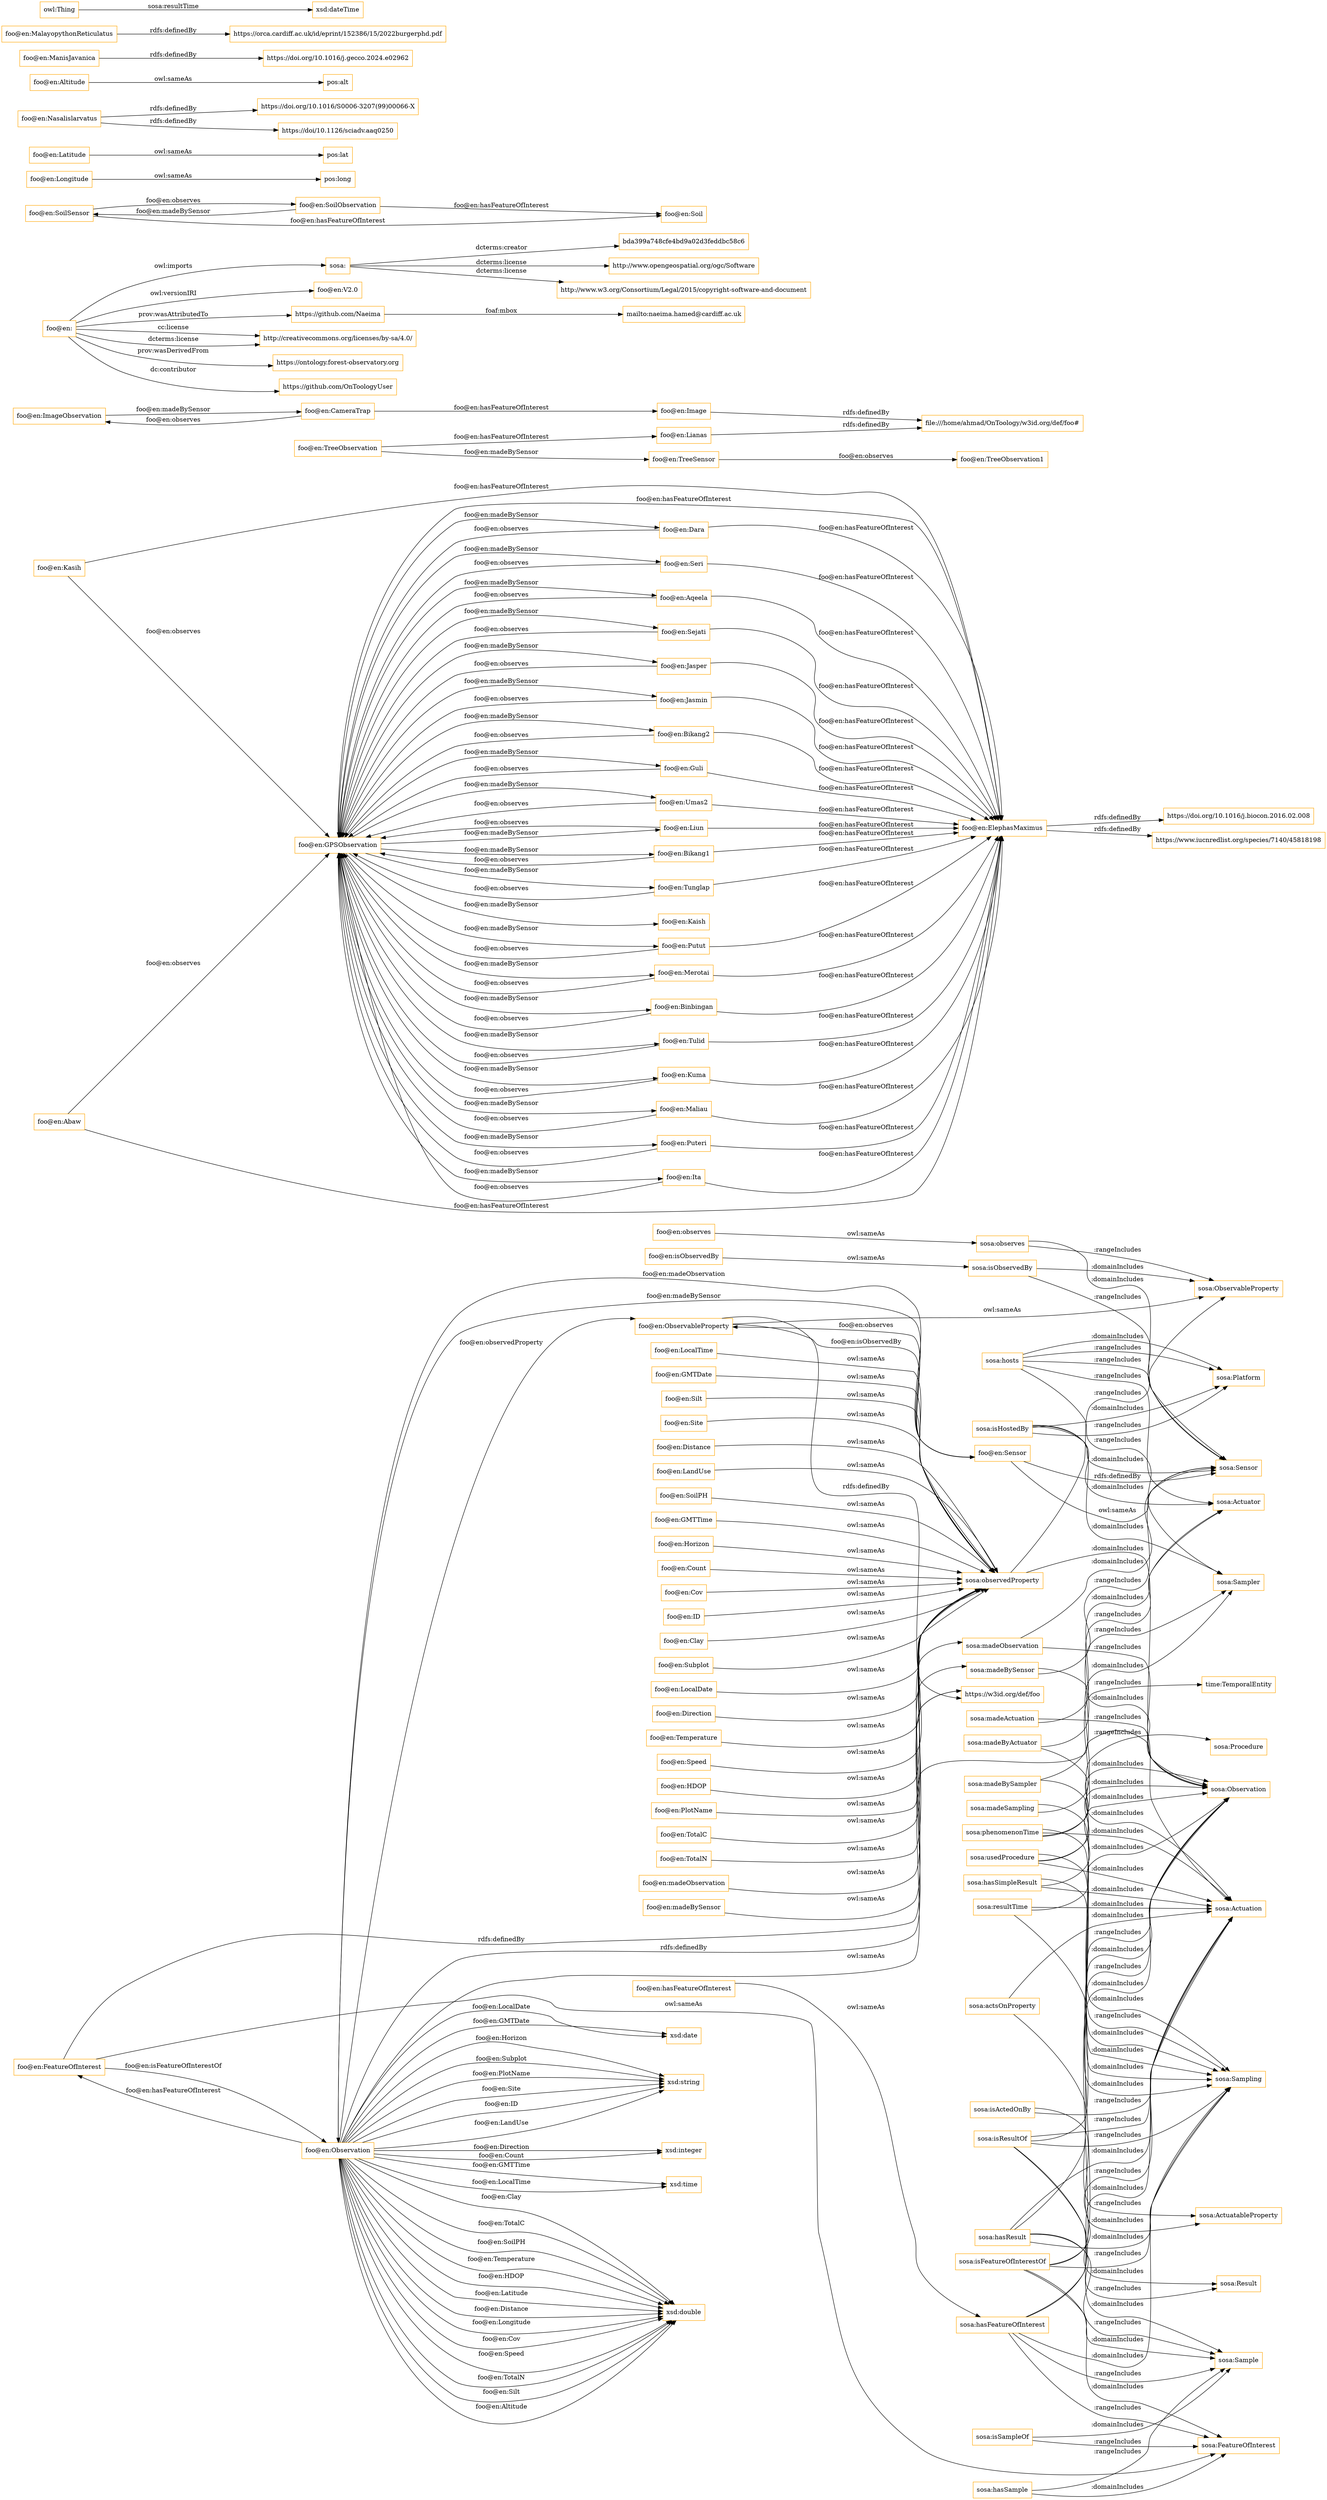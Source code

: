 digraph ar2dtool_diagram { 
rankdir=LR;
size="1501"
node [shape = rectangle, color="orange"]; "foo@en:FeatureOfInterest" "foo@en:ObservableProperty" "foo@en:Observation" "foo@en:Sensor" "sosa:ObservableProperty" "sosa:FeatureOfInterest" "sosa:Actuation" "sosa:Platform" "sosa:ActuatableProperty" "sosa:Actuator" "sosa:Observation" "sosa:Sample" "time:TemporalEntity" "sosa:Sensor" "sosa:Sampling" "sosa:Procedure" "sosa:Result" "sosa:Sampler" ; /*classes style*/
	"foo@en:Kasih" -> "foo@en:GPSObservation" [ label = "foo@en:observes" ];
	"foo@en:Kasih" -> "foo@en:ElephasMaximus" [ label = "foo@en:hasFeatureOfInterest" ];
	"sosa:observedProperty" -> "sosa:ObservableProperty" [ label = ":rangeIncludes" ];
	"sosa:observedProperty" -> "sosa:Observation" [ label = ":domainIncludes" ];
	"foo@en:SoilPH" -> "sosa:observedProperty" [ label = "owl:sameAs" ];
	"sosa:madeBySensor" -> "sosa:Sensor" [ label = ":rangeIncludes" ];
	"sosa:madeBySensor" -> "sosa:Observation" [ label = ":domainIncludes" ];
	"sosa:madeByActuator" -> "sosa:Actuator" [ label = ":rangeIncludes" ];
	"sosa:madeByActuator" -> "sosa:Actuation" [ label = ":domainIncludes" ];
	"sosa:hosts" -> "sosa:Platform" [ label = ":rangeIncludes" ];
	"sosa:hosts" -> "sosa:Actuator" [ label = ":rangeIncludes" ];
	"sosa:hosts" -> "sosa:Sampler" [ label = ":rangeIncludes" ];
	"sosa:hosts" -> "sosa:Sensor" [ label = ":rangeIncludes" ];
	"sosa:hosts" -> "sosa:Platform" [ label = ":domainIncludes" ];
	"foo@en:Dara" -> "foo@en:GPSObservation" [ label = "foo@en:observes" ];
	"foo@en:Dara" -> "foo@en:ElephasMaximus" [ label = "foo@en:hasFeatureOfInterest" ];
	"foo@en:GMTTime" -> "sosa:observedProperty" [ label = "owl:sameAs" ];
	"sosa:isObservedBy" -> "sosa:Sensor" [ label = ":rangeIncludes" ];
	"sosa:isObservedBy" -> "sosa:ObservableProperty" [ label = ":domainIncludes" ];
	"foo@en:Horizon" -> "sosa:observedProperty" [ label = "owl:sameAs" ];
	"foo@en:Count" -> "sosa:observedProperty" [ label = "owl:sameAs" ];
	"foo@en:Seri" -> "foo@en:GPSObservation" [ label = "foo@en:observes" ];
	"foo@en:Seri" -> "foo@en:ElephasMaximus" [ label = "foo@en:hasFeatureOfInterest" ];
	"foo@en:Aqeela" -> "foo@en:GPSObservation" [ label = "foo@en:observes" ];
	"foo@en:Aqeela" -> "foo@en:ElephasMaximus" [ label = "foo@en:hasFeatureOfInterest" ];
	"foo@en:Cov" -> "sosa:observedProperty" [ label = "owl:sameAs" ];
	"foo@en:Sejati" -> "foo@en:GPSObservation" [ label = "foo@en:observes" ];
	"foo@en:Sejati" -> "foo@en:ElephasMaximus" [ label = "foo@en:hasFeatureOfInterest" ];
	"foo@en:ElephasMaximus" -> "https://doi.org/10.1016/j.biocon.2016.02.008" [ label = "rdfs:definedBy" ];
	"foo@en:ElephasMaximus" -> "https://www.iucnredlist.org/species/7140/45818198" [ label = "rdfs:definedBy" ];
	"foo@en:Jasper" -> "foo@en:GPSObservation" [ label = "foo@en:observes" ];
	"foo@en:Jasper" -> "foo@en:ElephasMaximus" [ label = "foo@en:hasFeatureOfInterest" ];
	"foo@en:ID" -> "sosa:observedProperty" [ label = "owl:sameAs" ];
	"foo@en:ImageObservation" -> "foo@en:CameraTrap" [ label = "foo@en:madeBySensor" ];
	"foo@en:Jasmin" -> "foo@en:GPSObservation" [ label = "foo@en:observes" ];
	"foo@en:Jasmin" -> "foo@en:ElephasMaximus" [ label = "foo@en:hasFeatureOfInterest" ];
	"foo@en:Abaw" -> "foo@en:GPSObservation" [ label = "foo@en:observes" ];
	"foo@en:Abaw" -> "foo@en:ElephasMaximus" [ label = "foo@en:hasFeatureOfInterest" ];
	"foo@en:madeObservation" -> "sosa:madeObservation" [ label = "owl:sameAs" ];
	"sosa:madeActuation" -> "sosa:Actuation" [ label = ":rangeIncludes" ];
	"sosa:madeActuation" -> "sosa:Actuator" [ label = ":domainIncludes" ];
	"foo@en:" -> "sosa:" [ label = "owl:imports" ];
	"foo@en:" -> "foo@en:V2.0" [ label = "owl:versionIRI" ];
	"foo@en:" -> "https://github.com/Naeima" [ label = "prov:wasAttributedTo" ];
	"foo@en:" -> "http://creativecommons.org/licenses/by-sa/4.0/" [ label = "cc:license" ];
	"foo@en:" -> "http://creativecommons.org/licenses/by-sa/4.0/" [ label = "dcterms:license" ];
	"foo@en:" -> "https://ontology.forest-observatory.org" [ label = "prov:wasDerivedFrom" ];
	"foo@en:" -> "https://github.com/OnToologyUser" [ label = "dc:contributor" ];
	"sosa:phenomenonTime" -> "time:TemporalEntity" [ label = ":rangeIncludes" ];
	"sosa:phenomenonTime" -> "sosa:Sampling" [ label = ":domainIncludes" ];
	"sosa:phenomenonTime" -> "sosa:Observation" [ label = ":domainIncludes" ];
	"sosa:phenomenonTime" -> "sosa:Actuation" [ label = ":domainIncludes" ];
	"foo@en:Observation" -> "https://w3id.org/def/foo" [ label = "rdfs:definedBy" ];
	"foo@en:Observation" -> "sosa:Observation" [ label = "owl:sameAs" ];
	"foo@en:Clay" -> "sosa:observedProperty" [ label = "owl:sameAs" ];
	"foo@en:Subplot" -> "sosa:observedProperty" [ label = "owl:sameAs" ];
	"sosa:hasResult" -> "sosa:Sampling" [ label = ":domainIncludes" ];
	"sosa:hasResult" -> "sosa:Actuation" [ label = ":domainIncludes" ];
	"sosa:hasResult" -> "sosa:Observation" [ label = ":domainIncludes" ];
	"sosa:hasResult" -> "sosa:Result" [ label = ":rangeIncludes" ];
	"sosa:hasResult" -> "sosa:Sample" [ label = ":rangeIncludes" ];
	"foo@en:GPSObservation" -> "foo@en:Jasmin" [ label = "foo@en:madeBySensor" ];
	"foo@en:GPSObservation" -> "foo@en:Bikang2" [ label = "foo@en:madeBySensor" ];
	"foo@en:GPSObservation" -> "foo@en:Guli" [ label = "foo@en:madeBySensor" ];
	"foo@en:GPSObservation" -> "foo@en:Sejati" [ label = "foo@en:madeBySensor" ];
	"foo@en:GPSObservation" -> "foo@en:Umas2" [ label = "foo@en:madeBySensor" ];
	"foo@en:GPSObservation" -> "foo@en:Bikang1" [ label = "foo@en:madeBySensor" ];
	"foo@en:GPSObservation" -> "foo@en:Tunglap" [ label = "foo@en:madeBySensor" ];
	"foo@en:GPSObservation" -> "foo@en:Kaish" [ label = "foo@en:madeBySensor" ];
	"foo@en:GPSObservation" -> "foo@en:Putut" [ label = "foo@en:madeBySensor" ];
	"foo@en:GPSObservation" -> "foo@en:Seri" [ label = "foo@en:madeBySensor" ];
	"foo@en:GPSObservation" -> "foo@en:Merotai" [ label = "foo@en:madeBySensor" ];
	"foo@en:GPSObservation" -> "foo@en:Binbingan" [ label = "foo@en:madeBySensor" ];
	"foo@en:GPSObservation" -> "foo@en:Jasper" [ label = "foo@en:madeBySensor" ];
	"foo@en:GPSObservation" -> "foo@en:Tulid" [ label = "foo@en:madeBySensor" ];
	"foo@en:GPSObservation" -> "foo@en:Kuma" [ label = "foo@en:madeBySensor" ];
	"foo@en:GPSObservation" -> "foo@en:Maliau" [ label = "foo@en:madeBySensor" ];
	"foo@en:GPSObservation" -> "foo@en:Aqeela" [ label = "foo@en:madeBySensor" ];
	"foo@en:GPSObservation" -> "foo@en:Dara" [ label = "foo@en:madeBySensor" ];
	"foo@en:GPSObservation" -> "foo@en:Puteri" [ label = "foo@en:madeBySensor" ];
	"foo@en:GPSObservation" -> "foo@en:Ita" [ label = "foo@en:madeBySensor" ];
	"foo@en:GPSObservation" -> "foo@en:Liun" [ label = "foo@en:madeBySensor" ];
	"foo@en:GPSObservation" -> "foo@en:ElephasMaximus" [ label = "foo@en:hasFeatureOfInterest" ];
	"foo@en:Binbingan" -> "foo@en:GPSObservation" [ label = "foo@en:observes" ];
	"foo@en:Binbingan" -> "foo@en:ElephasMaximus" [ label = "foo@en:hasFeatureOfInterest" ];
	"sosa:isActedOnBy" -> "sosa:Actuation" [ label = ":rangeIncludes" ];
	"sosa:isActedOnBy" -> "sosa:ActuatableProperty" [ label = ":domainIncludes" ];
	"foo@en:ObservableProperty" -> "https://w3id.org/def/foo" [ label = "rdfs:definedBy" ];
	"foo@en:ObservableProperty" -> "sosa:ObservableProperty" [ label = "owl:sameAs" ];
	"foo@en:Umas2" -> "foo@en:GPSObservation" [ label = "foo@en:observes" ];
	"foo@en:Umas2" -> "foo@en:ElephasMaximus" [ label = "foo@en:hasFeatureOfInterest" ];
	"foo@en:Guli" -> "foo@en:GPSObservation" [ label = "foo@en:observes" ];
	"foo@en:Guli" -> "foo@en:ElephasMaximus" [ label = "foo@en:hasFeatureOfInterest" ];
	"foo@en:LocalDate" -> "sosa:observedProperty" [ label = "owl:sameAs" ];
	"foo@en:Direction" -> "sosa:observedProperty" [ label = "owl:sameAs" ];
	"foo@en:Putut" -> "foo@en:GPSObservation" [ label = "foo@en:observes" ];
	"foo@en:Putut" -> "foo@en:ElephasMaximus" [ label = "foo@en:hasFeatureOfInterest" ];
	"foo@en:Tunglap" -> "foo@en:GPSObservation" [ label = "foo@en:observes" ];
	"foo@en:Tunglap" -> "foo@en:ElephasMaximus" [ label = "foo@en:hasFeatureOfInterest" ];
	"sosa:madeSampling" -> "sosa:Sampling" [ label = ":rangeIncludes" ];
	"sosa:madeSampling" -> "sosa:Sampler" [ label = ":domainIncludes" ];
	"foo@en:FeatureOfInterest" -> "https://w3id.org/def/foo" [ label = "rdfs:definedBy" ];
	"foo@en:FeatureOfInterest" -> "sosa:FeatureOfInterest" [ label = "owl:sameAs" ];
	"sosa:hasFeatureOfInterest" -> "sosa:Observation" [ label = ":domainIncludes" ];
	"sosa:hasFeatureOfInterest" -> "sosa:FeatureOfInterest" [ label = ":rangeIncludes" ];
	"sosa:hasFeatureOfInterest" -> "sosa:Sampling" [ label = ":domainIncludes" ];
	"sosa:hasFeatureOfInterest" -> "sosa:Actuation" [ label = ":domainIncludes" ];
	"sosa:hasFeatureOfInterest" -> "sosa:Sample" [ label = ":rangeIncludes" ];
	"foo@en:Ita" -> "foo@en:GPSObservation" [ label = "foo@en:observes" ];
	"foo@en:Ita" -> "foo@en:ElephasMaximus" [ label = "foo@en:hasFeatureOfInterest" ];
	"foo@en:SoilSensor" -> "foo@en:SoilObservation" [ label = "foo@en:observes" ];
	"foo@en:SoilSensor" -> "foo@en:Soil" [ label = "foo@en:hasFeatureOfInterest" ];
	"foo@en:Temperature" -> "sosa:observedProperty" [ label = "owl:sameAs" ];
	"foo@en:TreeSensor" -> "foo@en:TreeObservation1" [ label = "foo@en:observes" ];
	"sosa:isResultOf" -> "sosa:Sample" [ label = ":domainIncludes" ];
	"sosa:isResultOf" -> "sosa:Actuation" [ label = ":rangeIncludes" ];
	"sosa:isResultOf" -> "sosa:Observation" [ label = ":rangeIncludes" ];
	"sosa:isResultOf" -> "sosa:Sampling" [ label = ":rangeIncludes" ];
	"sosa:isResultOf" -> "sosa:Result" [ label = ":domainIncludes" ];
	"sosa:isSampleOf" -> "sosa:FeatureOfInterest" [ label = ":rangeIncludes" ];
	"sosa:isSampleOf" -> "sosa:Sample" [ label = ":domainIncludes" ];
	"foo@en:Speed" -> "sosa:observedProperty" [ label = "owl:sameAs" ];
	"sosa:hasSimpleResult" -> "sosa:Sampling" [ label = ":domainIncludes" ];
	"sosa:hasSimpleResult" -> "sosa:Observation" [ label = ":domainIncludes" ];
	"sosa:hasSimpleResult" -> "sosa:Actuation" [ label = ":domainIncludes" ];
	"sosa:madeObservation" -> "sosa:Observation" [ label = ":rangeIncludes" ];
	"sosa:madeObservation" -> "sosa:Sensor" [ label = ":domainIncludes" ];
	"foo@en:HDOP" -> "sosa:observedProperty" [ label = "owl:sameAs" ];
	"foo@en:Liun" -> "foo@en:GPSObservation" [ label = "foo@en:observes" ];
	"foo@en:Liun" -> "foo@en:ElephasMaximus" [ label = "foo@en:hasFeatureOfInterest" ];
	"sosa:resultTime" -> "sosa:Sampling" [ label = ":domainIncludes" ];
	"sosa:resultTime" -> "sosa:Observation" [ label = ":domainIncludes" ];
	"sosa:resultTime" -> "sosa:Actuation" [ label = ":domainIncludes" ];
	"sosa:isHostedBy" -> "sosa:Platform" [ label = ":rangeIncludes" ];
	"sosa:isHostedBy" -> "sosa:Platform" [ label = ":domainIncludes" ];
	"sosa:isHostedBy" -> "sosa:Sampler" [ label = ":domainIncludes" ];
	"sosa:isHostedBy" -> "sosa:Sensor" [ label = ":domainIncludes" ];
	"sosa:isHostedBy" -> "sosa:Actuator" [ label = ":domainIncludes" ];
	"foo@en:PlotName" -> "sosa:observedProperty" [ label = "owl:sameAs" ];
	"foo@en:isObservedBy" -> "sosa:isObservedBy" [ label = "owl:sameAs" ];
	"https://github.com/Naeima" -> "mailto:naeima.hamed@cardiff.ac.uk" [ label = "foaf:mbox" ];
	"foo@en:Longitude" -> "pos:long" [ label = "owl:sameAs" ];
	"foo@en:Maliau" -> "foo@en:GPSObservation" [ label = "foo@en:observes" ];
	"foo@en:Maliau" -> "foo@en:ElephasMaximus" [ label = "foo@en:hasFeatureOfInterest" ];
	"foo@en:TotalC" -> "sosa:observedProperty" [ label = "owl:sameAs" ];
	"sosa:hasSample" -> "sosa:Sample" [ label = ":rangeIncludes" ];
	"sosa:hasSample" -> "sosa:FeatureOfInterest" [ label = ":domainIncludes" ];
	"sosa:observes" -> "sosa:ObservableProperty" [ label = ":rangeIncludes" ];
	"sosa:observes" -> "sosa:Sensor" [ label = ":domainIncludes" ];
	"foo@en:hasFeatureOfInterest" -> "sosa:hasFeatureOfInterest" [ label = "owl:sameAs" ];
	"foo@en:TotalN" -> "sosa:observedProperty" [ label = "owl:sameAs" ];
	"foo@en:SoilObservation" -> "foo@en:Soil" [ label = "foo@en:hasFeatureOfInterest" ];
	"foo@en:SoilObservation" -> "foo@en:SoilSensor" [ label = "foo@en:madeBySensor" ];
	"foo@en:LocalTime" -> "sosa:observedProperty" [ label = "owl:sameAs" ];
	"sosa:usedProcedure" -> "sosa:Procedure" [ label = ":rangeIncludes" ];
	"sosa:usedProcedure" -> "sosa:Sampling" [ label = ":domainIncludes" ];
	"sosa:usedProcedure" -> "sosa:Observation" [ label = ":domainIncludes" ];
	"sosa:usedProcedure" -> "sosa:Actuation" [ label = ":domainIncludes" ];
	"foo@en:Latitude" -> "pos:lat" [ label = "owl:sameAs" ];
	"foo@en:CameraTrap" -> "foo@en:ImageObservation" [ label = "foo@en:observes" ];
	"foo@en:CameraTrap" -> "foo@en:Image" [ label = "foo@en:hasFeatureOfInterest" ];
	"foo@en:observes" -> "sosa:observes" [ label = "owl:sameAs" ];
	"foo@en:GMTDate" -> "sosa:observedProperty" [ label = "owl:sameAs" ];
	"foo@en:Bikang2" -> "foo@en:GPSObservation" [ label = "foo@en:observes" ];
	"foo@en:Bikang2" -> "foo@en:ElephasMaximus" [ label = "foo@en:hasFeatureOfInterest" ];
	"foo@en:Puteri" -> "foo@en:GPSObservation" [ label = "foo@en:observes" ];
	"foo@en:Puteri" -> "foo@en:ElephasMaximus" [ label = "foo@en:hasFeatureOfInterest" ];
	"foo@en:Silt" -> "sosa:observedProperty" [ label = "owl:sameAs" ];
	"sosa:actsOnProperty" -> "sosa:ActuatableProperty" [ label = ":rangeIncludes" ];
	"sosa:actsOnProperty" -> "sosa:Actuation" [ label = ":domainIncludes" ];
	"foo@en:Nasalislarvatus" -> "https://doi.org/10.1016/S0006-3207(99)00066-X" [ label = "rdfs:definedBy" ];
	"foo@en:Nasalislarvatus" -> "https://doi/10.1126/sciadv.aaq0250" [ label = "rdfs:definedBy" ];
	"sosa:" -> "bda399a748cfe4bd9a02d3feddbc58c6" [ label = "dcterms:creator" ];
	"sosa:" -> "http://www.opengeospatial.org/ogc/Software" [ label = "dcterms:license" ];
	"sosa:" -> "http://www.w3.org/Consortium/Legal/2015/copyright-software-and-document" [ label = "dcterms:license" ];
	"foo@en:Sensor" -> "sosa:Sensor" [ label = "rdfs:definedBy" ];
	"foo@en:Sensor" -> "sosa:Sensor" [ label = "owl:sameAs" ];
	"foo@en:Site" -> "sosa:observedProperty" [ label = "owl:sameAs" ];
	"sosa:isFeatureOfInterestOf" -> "sosa:FeatureOfInterest" [ label = ":domainIncludes" ];
	"sosa:isFeatureOfInterestOf" -> "sosa:Actuation" [ label = ":rangeIncludes" ];
	"sosa:isFeatureOfInterestOf" -> "sosa:Sampling" [ label = ":rangeIncludes" ];
	"sosa:isFeatureOfInterestOf" -> "sosa:Observation" [ label = ":rangeIncludes" ];
	"sosa:isFeatureOfInterestOf" -> "sosa:Sample" [ label = ":domainIncludes" ];
	"foo@en:madeBySensor" -> "sosa:madeBySensor" [ label = "owl:sameAs" ];
	"foo@en:Merotai" -> "foo@en:GPSObservation" [ label = "foo@en:observes" ];
	"foo@en:Merotai" -> "foo@en:ElephasMaximus" [ label = "foo@en:hasFeatureOfInterest" ];
	"foo@en:Image" -> "file:///home/ahmad/OnToology/w3id.org/def/foo#" [ label = "rdfs:definedBy" ];
	"foo@en:Kuma" -> "foo@en:GPSObservation" [ label = "foo@en:observes" ];
	"foo@en:Kuma" -> "foo@en:ElephasMaximus" [ label = "foo@en:hasFeatureOfInterest" ];
	"foo@en:Altitude" -> "pos:alt" [ label = "owl:sameAs" ];
	"foo@en:ManisJavanica" -> "https://doi.org/10.1016/j.gecco.2024.e02962" [ label = "rdfs:definedBy" ];
	"foo@en:Bikang1" -> "foo@en:GPSObservation" [ label = "foo@en:observes" ];
	"foo@en:Bikang1" -> "foo@en:ElephasMaximus" [ label = "foo@en:hasFeatureOfInterest" ];
	"foo@en:MalayopythonReticulatus" -> "https://orca.cardiff.ac.uk/id/eprint/152386/15/2022burgerphd.pdf" [ label = "rdfs:definedBy" ];
	"sosa:madeBySampler" -> "sosa:Sampler" [ label = ":rangeIncludes" ];
	"sosa:madeBySampler" -> "sosa:Sampling" [ label = ":domainIncludes" ];
	"foo@en:TreeObservation" -> "foo@en:Lianas" [ label = "foo@en:hasFeatureOfInterest" ];
	"foo@en:TreeObservation" -> "foo@en:TreeSensor" [ label = "foo@en:madeBySensor" ];
	"foo@en:Distance" -> "sosa:observedProperty" [ label = "owl:sameAs" ];
	"foo@en:Lianas" -> "file:///home/ahmad/OnToology/w3id.org/def/foo#" [ label = "rdfs:definedBy" ];
	"foo@en:Tulid" -> "foo@en:GPSObservation" [ label = "foo@en:observes" ];
	"foo@en:Tulid" -> "foo@en:ElephasMaximus" [ label = "foo@en:hasFeatureOfInterest" ];
	"foo@en:LandUse" -> "sosa:observedProperty" [ label = "owl:sameAs" ];
	"foo@en:Observation" -> "xsd:string" [ label = "foo@en:ID" ];
	"foo@en:Observation" -> "xsd:string" [ label = "foo@en:LandUse" ];
	"foo@en:Observation" -> "xsd:integer" [ label = "foo@en:Direction" ];
	"foo@en:Sensor" -> "foo@en:ObservableProperty" [ label = "foo@en:observes" ];
	"foo@en:Observation" -> "xsd:string" [ label = "foo@en:Horizon" ];
	"foo@en:Observation" -> "xsd:time" [ label = "foo@en:GMTTime" ];
	"foo@en:Observation" -> "xsd:double" [ label = "foo@en:TotalC" ];
	"foo@en:Observation" -> "xsd:double" [ label = "foo@en:SoilPH" ];
	"foo@en:Observation" -> "foo@en:ObservableProperty" [ label = "foo@en:observedProperty" ];
	"foo@en:Observation" -> "xsd:double" [ label = "foo@en:Temperature" ];
	"foo@en:Observation" -> "xsd:string" [ label = "foo@en:Subplot" ];
	"foo@en:Observation" -> "foo@en:Sensor" [ label = "foo@en:madeBySensor" ];
	"foo@en:Observation" -> "xsd:integer" [ label = "foo@en:Count" ];
	"foo@en:Observation" -> "xsd:double" [ label = "foo@en:HDOP" ];
	"foo@en:ObservableProperty" -> "foo@en:Sensor" [ label = "foo@en:isObservedBy" ];
	"foo@en:Observation" -> "xsd:double" [ label = "foo@en:Latitude" ];
	"foo@en:Observation" -> "xsd:time" [ label = "foo@en:LocalTime" ];
	"foo@en:Observation" -> "xsd:double" [ label = "foo@en:Distance" ];
	"foo@en:Sensor" -> "foo@en:Observation" [ label = "foo@en:madeObservation" ];
	"foo@en:Observation" -> "xsd:string" [ label = "foo@en:PlotName" ];
	"foo@en:Observation" -> "xsd:date" [ label = "foo@en:GMTDate" ];
	"foo@en:Observation" -> "xsd:double" [ label = "foo@en:Longitude" ];
	"foo@en:Observation" -> "xsd:string" [ label = "foo@en:Site" ];
	"owl:Thing" -> "xsd:dateTime" [ label = "sosa:resultTime" ];
	"foo@en:Observation" -> "xsd:double" [ label = "foo@en:Cov" ];
	"foo@en:Observation" -> "xsd:double" [ label = "foo@en:Speed" ];
	"foo@en:Observation" -> "xsd:double" [ label = "foo@en:TotalN" ];
	"foo@en:Observation" -> "xsd:double" [ label = "foo@en:Silt" ];
	"foo@en:Observation" -> "xsd:double" [ label = "foo@en:Altitude" ];
	"foo@en:Observation" -> "foo@en:FeatureOfInterest" [ label = "foo@en:hasFeatureOfInterest" ];
	"foo@en:Observation" -> "xsd:double" [ label = "foo@en:Clay" ];
	"foo@en:FeatureOfInterest" -> "foo@en:Observation" [ label = "foo@en:isFeatureOfInterestOf" ];
	"foo@en:Observation" -> "xsd:date" [ label = "foo@en:LocalDate" ];

}
